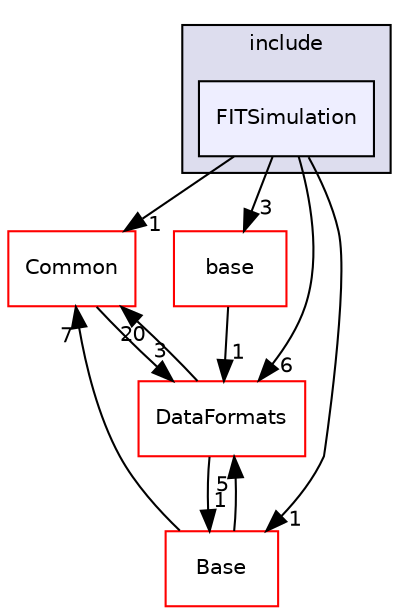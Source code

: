 digraph "/home/travis/build/AliceO2Group/AliceO2/Detectors/FIT/simulation/include/FITSimulation" {
  bgcolor=transparent;
  compound=true
  node [ fontsize="10", fontname="Helvetica"];
  edge [ labelfontsize="10", labelfontname="Helvetica"];
  subgraph clusterdir_2465f3075ac35f5821daf5bc0e4d2732 {
    graph [ bgcolor="#ddddee", pencolor="black", label="include" fontname="Helvetica", fontsize="10", URL="dir_2465f3075ac35f5821daf5bc0e4d2732.html"]
  dir_1ccafe3e5c085868d7cb60b85337d877 [shape=box, label="FITSimulation", style="filled", fillcolor="#eeeeff", pencolor="black", URL="dir_1ccafe3e5c085868d7cb60b85337d877.html"];
  }
  dir_4ab6b4cc6a7edbff49100e9123df213f [shape=box label="Common" color="red" URL="dir_4ab6b4cc6a7edbff49100e9123df213f.html"];
  dir_37c90836491b695b472bf98d1be8336b [shape=box label="Base" color="red" URL="dir_37c90836491b695b472bf98d1be8336b.html"];
  dir_efd5be80f1ea96799fa313034d485898 [shape=box label="base" color="red" URL="dir_efd5be80f1ea96799fa313034d485898.html"];
  dir_2171f7ec022c5423887b07c69b2f5b48 [shape=box label="DataFormats" color="red" URL="dir_2171f7ec022c5423887b07c69b2f5b48.html"];
  dir_4ab6b4cc6a7edbff49100e9123df213f->dir_2171f7ec022c5423887b07c69b2f5b48 [headlabel="3", labeldistance=1.5 headhref="dir_000016_000056.html"];
  dir_37c90836491b695b472bf98d1be8336b->dir_4ab6b4cc6a7edbff49100e9123df213f [headlabel="7", labeldistance=1.5 headhref="dir_000158_000016.html"];
  dir_37c90836491b695b472bf98d1be8336b->dir_2171f7ec022c5423887b07c69b2f5b48 [headlabel="5", labeldistance=1.5 headhref="dir_000158_000056.html"];
  dir_1ccafe3e5c085868d7cb60b85337d877->dir_4ab6b4cc6a7edbff49100e9123df213f [headlabel="1", labeldistance=1.5 headhref="dir_000167_000016.html"];
  dir_1ccafe3e5c085868d7cb60b85337d877->dir_37c90836491b695b472bf98d1be8336b [headlabel="1", labeldistance=1.5 headhref="dir_000167_000158.html"];
  dir_1ccafe3e5c085868d7cb60b85337d877->dir_efd5be80f1ea96799fa313034d485898 [headlabel="3", labeldistance=1.5 headhref="dir_000167_000216.html"];
  dir_1ccafe3e5c085868d7cb60b85337d877->dir_2171f7ec022c5423887b07c69b2f5b48 [headlabel="6", labeldistance=1.5 headhref="dir_000167_000056.html"];
  dir_efd5be80f1ea96799fa313034d485898->dir_2171f7ec022c5423887b07c69b2f5b48 [headlabel="1", labeldistance=1.5 headhref="dir_000216_000056.html"];
  dir_2171f7ec022c5423887b07c69b2f5b48->dir_4ab6b4cc6a7edbff49100e9123df213f [headlabel="20", labeldistance=1.5 headhref="dir_000056_000016.html"];
  dir_2171f7ec022c5423887b07c69b2f5b48->dir_37c90836491b695b472bf98d1be8336b [headlabel="1", labeldistance=1.5 headhref="dir_000056_000158.html"];
}
